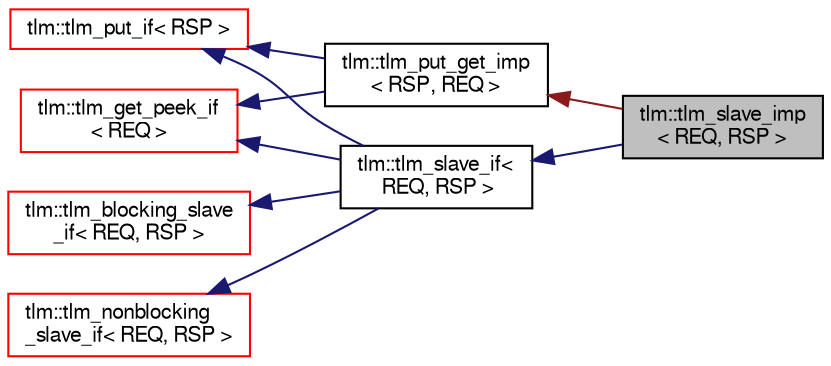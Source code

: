 digraph "tlm::tlm_slave_imp&lt; REQ, RSP &gt;"
{
  edge [fontname="FreeSans",fontsize="10",labelfontname="FreeSans",labelfontsize="10"];
  node [fontname="FreeSans",fontsize="10",shape=record];
  rankdir="LR";
  Node18 [label="tlm::tlm_slave_imp\l\< REQ, RSP \>",height=0.2,width=0.4,color="black", fillcolor="grey75", style="filled", fontcolor="black"];
  Node19 -> Node18 [dir="back",color="firebrick4",fontsize="10",style="solid",fontname="FreeSans"];
  Node19 [label="tlm::tlm_put_get_imp\l\< RSP, REQ \>",height=0.2,width=0.4,color="black", fillcolor="white", style="filled",URL="$a02383.html"];
  Node20 -> Node19 [dir="back",color="midnightblue",fontsize="10",style="solid",fontname="FreeSans"];
  Node20 [label="tlm::tlm_put_if\< RSP \>",height=0.2,width=0.4,color="red", fillcolor="white", style="filled",URL="$a02295.html"];
  Node24 -> Node19 [dir="back",color="midnightblue",fontsize="10",style="solid",fontname="FreeSans"];
  Node24 [label="tlm::tlm_get_peek_if\l\< REQ \>",height=0.2,width=0.4,color="red", fillcolor="white", style="filled",URL="$a02319.html"];
  Node33 -> Node18 [dir="back",color="midnightblue",fontsize="10",style="solid",fontname="FreeSans"];
  Node33 [label="tlm::tlm_slave_if\<\l REQ, RSP \>",height=0.2,width=0.4,color="black", fillcolor="white", style="filled",URL="$a02359.html"];
  Node20 -> Node33 [dir="back",color="midnightblue",fontsize="10",style="solid",fontname="FreeSans"];
  Node24 -> Node33 [dir="back",color="midnightblue",fontsize="10",style="solid",fontname="FreeSans"];
  Node34 -> Node33 [dir="back",color="midnightblue",fontsize="10",style="solid",fontname="FreeSans"];
  Node34 [label="tlm::tlm_blocking_slave\l_if\< REQ, RSP \>",height=0.2,width=0.4,color="red", fillcolor="white", style="filled",URL="$a02343.html"];
  Node35 -> Node33 [dir="back",color="midnightblue",fontsize="10",style="solid",fontname="FreeSans"];
  Node35 [label="tlm::tlm_nonblocking\l_slave_if\< REQ, RSP \>",height=0.2,width=0.4,color="red", fillcolor="white", style="filled",URL="$a02351.html"];
}
